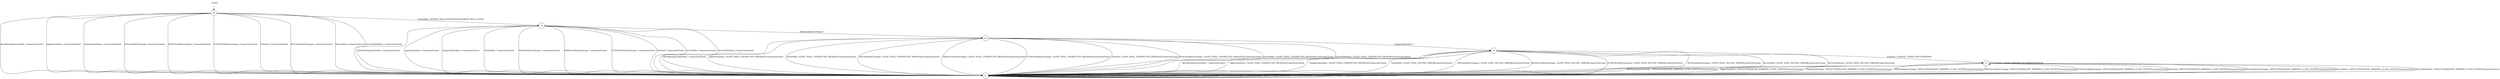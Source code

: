 digraph "" {
	graph [version="2.7.15-TLS12"];
	__start0	[shape=none];
	s0	[shape=circle];
	__start0 -> s0;
	s1	[shape=circle];
	s0 -> s1	[label="AlertWarningCloseNotify / ConnectionClosed"];
	s0 -> s1	[label="ApplicationData / ConnectionClosed"];
	s0 -> s1	[label="ChangeCipherSpec / ConnectionClosed"];
	s0 -> s1	[label="DHClientKeyExchange / ConnectionClosed"];
	s0 -> s1	[label="DHEServerKeyExchange / ConnectionClosed"];
	s0 -> s1	[label="ECDHClientKeyExchange / ConnectionClosed"];
	s0 -> s1	[label="Finished / ConnectionClosed"];
	s0 -> s1	[label="RSAClientKeyExchange / ConnectionClosed"];
	s0 -> s1	[label="ServerHello / ConnectionClosed"];
	s0 -> s1	[label="ServerHelloDone / ConnectionClosed"];
	s2	[shape=circle];
	s0 -> s2	[label="ClientHello / SERVER_HELLO|CERTIFICATE|SERVER_HELLO_DONE"];
	s1 -> s1	[label="AlertWarningCloseNotify / ConnectionClosed"];
	s1 -> s1	[label="ApplicationData / ConnectionClosed"];
	s1 -> s1	[label="ChangeCipherSpec / ConnectionClosed"];
	s1 -> s1	[label="ClientHello / ConnectionClosed"];
	s1 -> s1	[label="DHClientKeyExchange / ConnectionClosed"];
	s1 -> s1	[label="DHEServerKeyExchange / ConnectionClosed"];
	s1 -> s1	[label="ECDHClientKeyExchange / ConnectionClosed"];
	s1 -> s1	[label="Finished / ConnectionClosed"];
	s1 -> s1	[label="RSAClientKeyExchange / ConnectionClosed"];
	s1 -> s1	[label="ServerHello / ConnectionClosed"];
	s1 -> s1	[label="ServerHelloDone / ConnectionClosed"];
	s2 -> s1	[label="AlertWarningCloseNotify / ConnectionClosed"];
	s2 -> s1	[label="ApplicationData / ConnectionClosed"];
	s2 -> s1	[label="ChangeCipherSpec / ConnectionClosed"];
	s2 -> s1	[label="ClientHello / ConnectionClosed"];
	s2 -> s1	[label="DHClientKeyExchange / ConnectionClosed"];
	s2 -> s1	[label="DHEServerKeyExchange / ConnectionClosed"];
	s2 -> s1	[label="ECDHClientKeyExchange / ConnectionClosed"];
	s2 -> s1	[label="Finished / ConnectionClosed"];
	s2 -> s1	[label="ServerHello / ConnectionClosed"];
	s2 -> s1	[label="ServerHelloDone / ConnectionClosed"];
	s3	[shape=circle];
	s2 -> s3	[label="RSAClientKeyExchange / -"];
	s3 -> s1	[label="AlertWarningCloseNotify / ConnectionClosed"];
	s3 -> s1	[label="ApplicationData / ALERT_FATAL_UNEXPECTED_MESSAGE|ConnectionClosed"];
	s3 -> s1	[label="ClientHello / ALERT_FATAL_UNEXPECTED_MESSAGE|ConnectionClosed"];
	s3 -> s1	[label="DHClientKeyExchange / ALERT_FATAL_UNEXPECTED_MESSAGE|ConnectionClosed"];
	s3 -> s1	[label="DHEServerKeyExchange / ALERT_FATAL_UNEXPECTED_MESSAGE|ConnectionClosed"];
	s3 -> s1	[label="ECDHClientKeyExchange / ALERT_FATAL_UNEXPECTED_MESSAGE|ConnectionClosed"];
	s3 -> s1	[label="Finished / ALERT_FATAL_UNEXPECTED_MESSAGE|ConnectionClosed"];
	s3 -> s1	[label="RSAClientKeyExchange / ALERT_FATAL_UNEXPECTED_MESSAGE|ConnectionClosed"];
	s3 -> s1	[label="ServerHello / ALERT_FATAL_UNEXPECTED_MESSAGE|ConnectionClosed"];
	s3 -> s1	[label="ServerHelloDone / ALERT_FATAL_UNEXPECTED_MESSAGE|ConnectionClosed"];
	s4	[shape=circle];
	s3 -> s4	[label="ChangeCipherSpec / -"];
	s4 -> s1	[label="AlertWarningCloseNotify / ConnectionClosed"];
	s4 -> s1	[label="ApplicationData / ALERT_FATAL_UNEXPECTED_MESSAGE|ConnectionClosed"];
	s4 -> s1	[label="ChangeCipherSpec / ALERT_FATAL_UNEXPECTED_MESSAGE|ConnectionClosed"];
	s4 -> s1	[label="ClientHello / ALERT_FATAL_DECODE_ERROR|ConnectionClosed"];
	s4 -> s1	[label="DHClientKeyExchange / ALERT_FATAL_DECODE_ERROR|ConnectionClosed"];
	s4 -> s1	[label="DHEServerKeyExchange / ALERT_FATAL_DECODE_ERROR|ConnectionClosed"];
	s4 -> s1	[label="ECDHClientKeyExchange / ALERT_FATAL_DECODE_ERROR|ConnectionClosed"];
	s4 -> s1	[label="RSAClientKeyExchange / ALERT_FATAL_DECODE_ERROR|ConnectionClosed"];
	s4 -> s1	[label="ServerHello / ALERT_FATAL_DECODE_ERROR|ConnectionClosed"];
	s4 -> s1	[label="ServerHelloDone / ALERT_FATAL_DECODE_ERROR|ConnectionClosed"];
	s5	[shape=circle];
	s4 -> s5	[label="Finished / CHANGE_CIPHER_SPEC|FINISHED"];
	s5 -> s1	[label="AlertWarningCloseNotify / APPLICATION|ALERT_WARNING_CLOSE_NOTIFY|ConnectionClosed"];
	s5 -> s1	[label="ApplicationData / APPLICATION|ALERT_WARNING_CLOSE_NOTIFY|ConnectionClosed"];
	s5 -> s1	[label="ChangeCipherSpec / APPLICATION|ALERT_WARNING_CLOSE_NOTIFY|ConnectionClosed"];
	s5 -> s1	[label="DHClientKeyExchange / APPLICATION|ALERT_WARNING_CLOSE_NOTIFY|ConnectionClosed"];
	s5 -> s1	[label="DHEServerKeyExchange / APPLICATION|ALERT_WARNING_CLOSE_NOTIFY|ConnectionClosed"];
	s5 -> s1	[label="ECDHClientKeyExchange / APPLICATION|ALERT_WARNING_CLOSE_NOTIFY|ConnectionClosed"];
	s5 -> s1	[label="Finished / APPLICATION|ALERT_WARNING_CLOSE_NOTIFY|ConnectionClosed"];
	s5 -> s1	[label="RSAClientKeyExchange / APPLICATION|ALERT_WARNING_CLOSE_NOTIFY|ConnectionClosed"];
	s5 -> s1	[label="ServerHello / APPLICATION|ALERT_WARNING_CLOSE_NOTIFY|ConnectionClosed"];
	s5 -> s1	[label="ServerHelloDone / APPLICATION|ALERT_WARNING_CLOSE_NOTIFY|ConnectionClosed"];
	s5 -> s5	[label="ClientHello / ALERT_WARNING_NO_RENEGOTIATION"];
}
